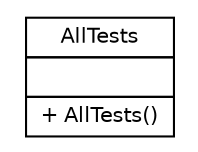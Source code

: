 #!/usr/local/bin/dot
#
# Class diagram 
# Generated by UMLGraph version 5.1 (http://www.umlgraph.org/)
#

digraph G {
	edge [fontname="Helvetica",fontsize=10,labelfontname="Helvetica",labelfontsize=10];
	node [fontname="Helvetica",fontsize=10,shape=plaintext];
	nodesep=0.25;
	ranksep=0.5;
	// net.sereneproject.collector.AllTests
	c11 [label=<<table title="net.sereneproject.collector.AllTests" border="0" cellborder="1" cellspacing="0" cellpadding="2" port="p" href="./AllTests.html">
		<tr><td><table border="0" cellspacing="0" cellpadding="1">
<tr><td align="center" balign="center"> AllTests </td></tr>
		</table></td></tr>
		<tr><td><table border="0" cellspacing="0" cellpadding="1">
<tr><td align="left" balign="left">  </td></tr>
		</table></td></tr>
		<tr><td><table border="0" cellspacing="0" cellpadding="1">
<tr><td align="left" balign="left"> + AllTests() </td></tr>
		</table></td></tr>
		</table>>, fontname="Helvetica", fontcolor="black", fontsize=10.0];
}

